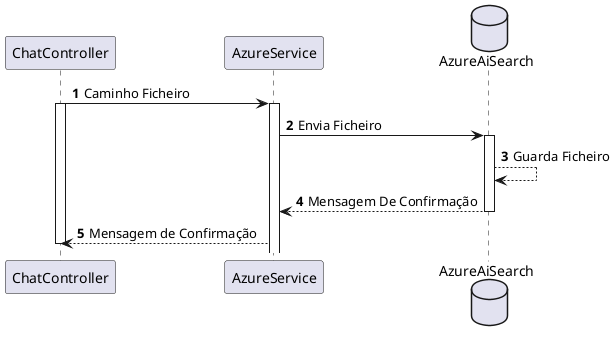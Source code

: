 @startuml
autonumber 

participant "ChatController" as chatController
participant "AzureService" as azureService

database "AzureAiSearch" as azureAiSearch

chatController -> azureService : Caminho Ficheiro
activate chatController
activate azureService
azureService -> azureAiSearch : Envia Ficheiro
activate azureAiSearch
azureAiSearch --> azureAiSearch : Guarda Ficheiro
azureAiSearch --> azureService : Mensagem De Confirmação
deactivate azureAiSearch
azureService --> chatController : Mensagem de Confirmação
deactivate chatController



@enduml